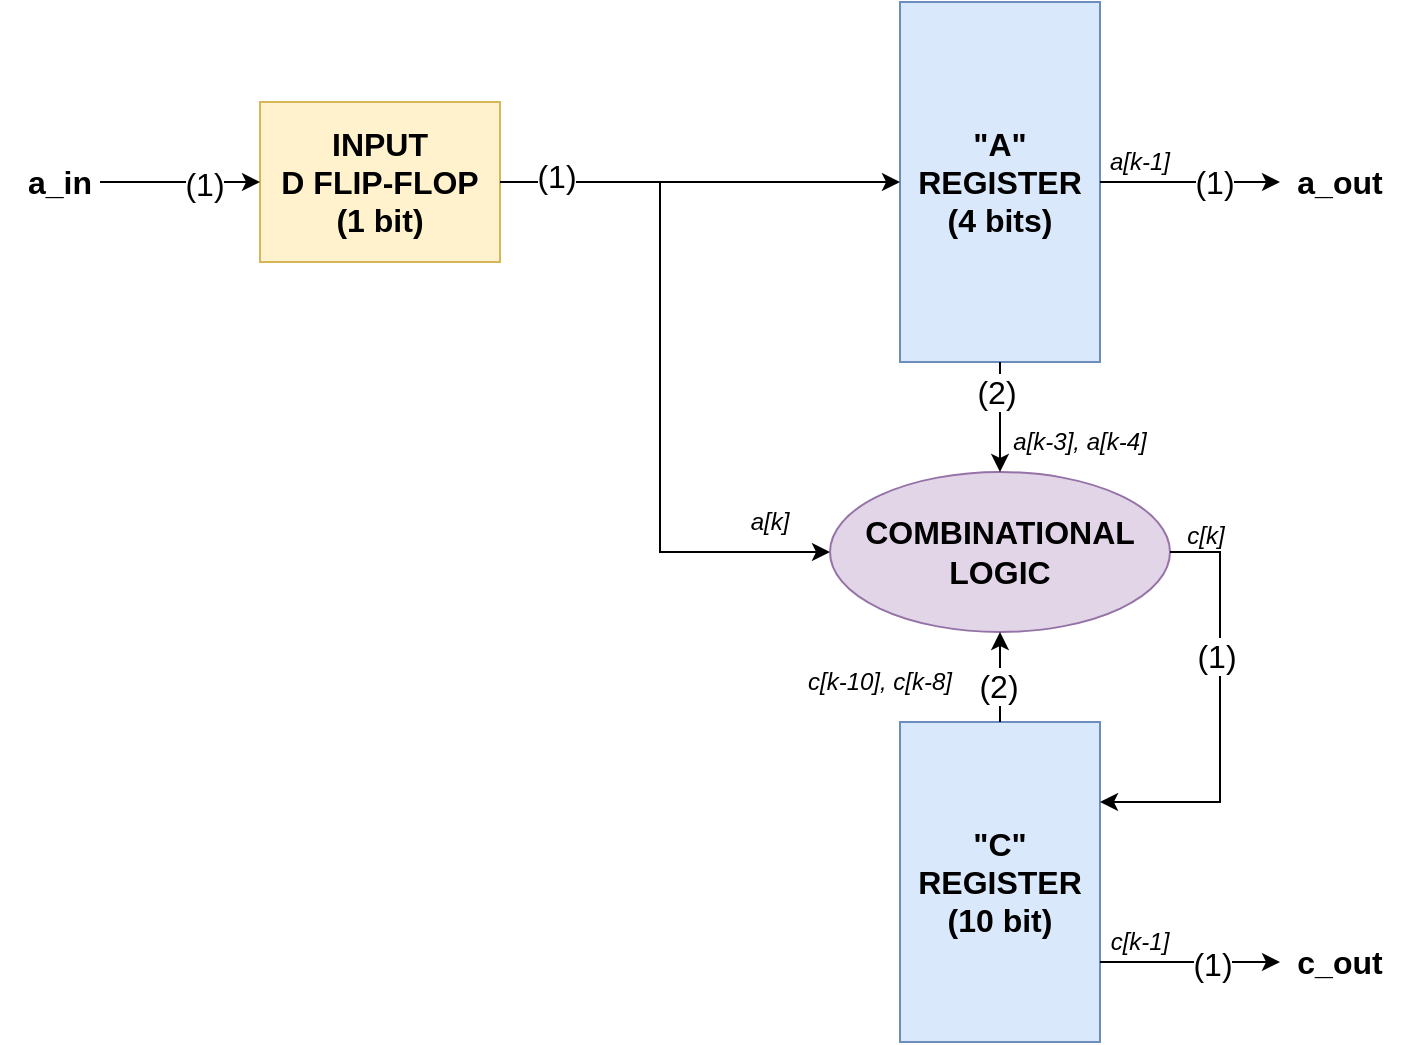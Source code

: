 <mxfile version="16.0.2" type="device"><diagram name="Page-1" id="7e0a89b8-554c-2b80-1dc8-d5c74ca68de4"><mxGraphModel dx="1084" dy="688" grid="1" gridSize="10" guides="1" tooltips="1" connect="1" arrows="1" fold="1" page="1" pageScale="1" pageWidth="1100" pageHeight="850" background="none" math="0" shadow="0"><root><mxCell id="0"/><mxCell id="1" parent="0"/><mxCell id="ptybCMaQ44l19-0FptiN-1" value="&lt;span&gt;INPUT&lt;/span&gt;&lt;br&gt;&lt;span&gt;D FLIP-FLOP&lt;br&gt;(1 bit)&lt;/span&gt;" style="rounded=0;whiteSpace=wrap;html=1;fontSize=16;fillColor=#fff2cc;strokeColor=#d6b656;fontStyle=1" parent="1" vertex="1"><mxGeometry x="160" y="160" width="120" height="80" as="geometry"/></mxCell><mxCell id="ptybCMaQ44l19-0FptiN-2" value="&quot;A&quot;&lt;br&gt;REGISTER&lt;br&gt;(4 bits)" style="rounded=0;whiteSpace=wrap;html=1;fontSize=16;fillColor=#dae8fc;strokeColor=#6c8ebf;fontStyle=1" parent="1" vertex="1"><mxGeometry x="480" y="110" width="100" height="180" as="geometry"/></mxCell><mxCell id="ptybCMaQ44l19-0FptiN-3" value="&quot;C&quot;&lt;br&gt;REGISTER&lt;br&gt;(10 bit)" style="rounded=0;whiteSpace=wrap;html=1;fontSize=16;fillColor=#dae8fc;strokeColor=#6c8ebf;fontStyle=1" parent="1" vertex="1"><mxGeometry x="480" y="470" width="100" height="160" as="geometry"/></mxCell><mxCell id="ptybCMaQ44l19-0FptiN-4" value="" style="endArrow=classic;html=1;rounded=0;fontSize=16;entryX=0;entryY=0.5;entryDx=0;entryDy=0;" parent="1" target="ptybCMaQ44l19-0FptiN-1" edge="1"><mxGeometry width="50" height="50" relative="1" as="geometry"><mxPoint x="80" y="200" as="sourcePoint"/><mxPoint x="490" y="280" as="targetPoint"/></mxGeometry></mxCell><mxCell id="ptybCMaQ44l19-0FptiN-5" value="(1)" style="edgeLabel;html=1;align=center;verticalAlign=middle;resizable=0;points=[];fontSize=16;" parent="ptybCMaQ44l19-0FptiN-4" vertex="1" connectable="0"><mxGeometry x="0.286" y="-1" relative="1" as="geometry"><mxPoint as="offset"/></mxGeometry></mxCell><mxCell id="ptybCMaQ44l19-0FptiN-6" value="a_in" style="text;html=1;strokeColor=none;fillColor=none;align=center;verticalAlign=middle;whiteSpace=wrap;rounded=0;fontSize=16;fontStyle=1" parent="1" vertex="1"><mxGeometry x="30" y="185" width="60" height="30" as="geometry"/></mxCell><mxCell id="ptybCMaQ44l19-0FptiN-7" value="" style="endArrow=classic;html=1;rounded=0;fontSize=16;exitX=1;exitY=0.5;exitDx=0;exitDy=0;entryX=0;entryY=0.5;entryDx=0;entryDy=0;" parent="1" source="ptybCMaQ44l19-0FptiN-1" target="ptybCMaQ44l19-0FptiN-2" edge="1"><mxGeometry width="50" height="50" relative="1" as="geometry"><mxPoint x="440" y="330" as="sourcePoint"/><mxPoint x="490" y="280" as="targetPoint"/></mxGeometry></mxCell><mxCell id="ptybCMaQ44l19-0FptiN-8" value="(1)" style="edgeLabel;html=1;align=center;verticalAlign=middle;resizable=0;points=[];fontSize=16;" parent="ptybCMaQ44l19-0FptiN-7" vertex="1" connectable="0"><mxGeometry x="-0.721" y="3" relative="1" as="geometry"><mxPoint as="offset"/></mxGeometry></mxCell><mxCell id="ptybCMaQ44l19-0FptiN-11" value="" style="endArrow=classic;html=1;rounded=0;fontSize=16;entryX=0;entryY=0.5;entryDx=0;entryDy=0;" parent="1" target="ptybCMaQ44l19-0FptiN-12" edge="1"><mxGeometry width="50" height="50" relative="1" as="geometry"><mxPoint x="360" y="200" as="sourcePoint"/><mxPoint x="470" y="370" as="targetPoint"/><Array as="points"><mxPoint x="360" y="385"/></Array></mxGeometry></mxCell><mxCell id="ptybCMaQ44l19-0FptiN-12" value="COMBINATIONAL&lt;br&gt;LOGIC" style="ellipse;whiteSpace=wrap;html=1;fontSize=16;fillColor=#e1d5e7;strokeColor=#9673a6;fontStyle=1" parent="1" vertex="1"><mxGeometry x="445" y="345" width="170" height="80" as="geometry"/></mxCell><mxCell id="ptybCMaQ44l19-0FptiN-13" value="" style="endArrow=classic;html=1;rounded=0;fontSize=16;exitX=0.5;exitY=1;exitDx=0;exitDy=0;entryX=0.5;entryY=0;entryDx=0;entryDy=0;exitPerimeter=0;" parent="1" source="ptybCMaQ44l19-0FptiN-2" target="ptybCMaQ44l19-0FptiN-12" edge="1"><mxGeometry width="50" height="50" relative="1" as="geometry"><mxPoint x="440" y="320" as="sourcePoint"/><mxPoint x="490" y="270" as="targetPoint"/></mxGeometry></mxCell><mxCell id="ptybCMaQ44l19-0FptiN-14" value="(2)" style="edgeLabel;html=1;align=center;verticalAlign=middle;resizable=0;points=[];fontSize=16;" parent="ptybCMaQ44l19-0FptiN-13" vertex="1" connectable="0"><mxGeometry x="-0.477" y="-2" relative="1" as="geometry"><mxPoint as="offset"/></mxGeometry></mxCell><mxCell id="ptybCMaQ44l19-0FptiN-16" value="" style="endArrow=classic;html=1;rounded=0;fontSize=16;exitX=0.5;exitY=0;exitDx=0;exitDy=0;entryX=0.5;entryY=1;entryDx=0;entryDy=0;" parent="1" source="ptybCMaQ44l19-0FptiN-3" target="ptybCMaQ44l19-0FptiN-12" edge="1"><mxGeometry width="50" height="50" relative="1" as="geometry"><mxPoint x="440" y="320" as="sourcePoint"/><mxPoint x="490" y="270" as="targetPoint"/></mxGeometry></mxCell><mxCell id="ptybCMaQ44l19-0FptiN-17" value="(2)" style="edgeLabel;html=1;align=center;verticalAlign=middle;resizable=0;points=[];fontSize=16;" parent="ptybCMaQ44l19-0FptiN-16" vertex="1" connectable="0"><mxGeometry x="-0.168" y="1" relative="1" as="geometry"><mxPoint as="offset"/></mxGeometry></mxCell><mxCell id="ptybCMaQ44l19-0FptiN-20" value="" style="endArrow=classic;html=1;rounded=0;fontSize=16;entryX=1;entryY=0.25;entryDx=0;entryDy=0;exitX=1;exitY=0.5;exitDx=0;exitDy=0;" parent="1" source="ptybCMaQ44l19-0FptiN-12" target="ptybCMaQ44l19-0FptiN-3" edge="1"><mxGeometry width="50" height="50" relative="1" as="geometry"><mxPoint x="660" y="385" as="sourcePoint"/><mxPoint x="680" y="510" as="targetPoint"/><Array as="points"><mxPoint x="640" y="385"/><mxPoint x="640" y="510"/></Array></mxGeometry></mxCell><mxCell id="ptybCMaQ44l19-0FptiN-30" value="&lt;font style=&quot;font-size: 16px&quot;&gt;(1)&lt;/font&gt;" style="edgeLabel;html=1;align=center;verticalAlign=middle;resizable=0;points=[];" parent="ptybCMaQ44l19-0FptiN-20" vertex="1" connectable="0"><mxGeometry x="-0.268" y="-2" relative="1" as="geometry"><mxPoint as="offset"/></mxGeometry></mxCell><mxCell id="ptybCMaQ44l19-0FptiN-21" value="a_out" style="text;html=1;strokeColor=none;fillColor=none;align=center;verticalAlign=middle;whiteSpace=wrap;rounded=0;fontSize=16;fontStyle=1" parent="1" vertex="1"><mxGeometry x="670" y="185" width="60" height="30" as="geometry"/></mxCell><mxCell id="ptybCMaQ44l19-0FptiN-22" value="c_out" style="text;html=1;strokeColor=none;fillColor=none;align=center;verticalAlign=middle;whiteSpace=wrap;rounded=0;fontSize=16;fontStyle=1" parent="1" vertex="1"><mxGeometry x="670" y="575" width="60" height="30" as="geometry"/></mxCell><mxCell id="ptybCMaQ44l19-0FptiN-23" value="" style="endArrow=classic;html=1;rounded=0;fontSize=16;exitX=1;exitY=0.5;exitDx=0;exitDy=0;entryX=0;entryY=0.5;entryDx=0;entryDy=0;" parent="1" source="ptybCMaQ44l19-0FptiN-2" target="ptybCMaQ44l19-0FptiN-21" edge="1"><mxGeometry width="50" height="50" relative="1" as="geometry"><mxPoint x="800" y="200" as="sourcePoint"/><mxPoint x="500" y="300" as="targetPoint"/></mxGeometry></mxCell><mxCell id="ptybCMaQ44l19-0FptiN-24" value="&lt;font style=&quot;font-size: 16px;&quot;&gt;(1)&lt;/font&gt;" style="edgeLabel;html=1;align=center;verticalAlign=middle;resizable=0;points=[];fontSize=16;" parent="ptybCMaQ44l19-0FptiN-23" vertex="1" connectable="0"><mxGeometry x="0.358" y="-2" relative="1" as="geometry"><mxPoint x="-4" y="-2" as="offset"/></mxGeometry></mxCell><mxCell id="ptybCMaQ44l19-0FptiN-25" value="" style="endArrow=classic;html=1;rounded=0;fontSize=16;exitX=1;exitY=0.75;exitDx=0;exitDy=0;entryX=0;entryY=0.5;entryDx=0;entryDy=0;" parent="1" source="ptybCMaQ44l19-0FptiN-3" target="ptybCMaQ44l19-0FptiN-22" edge="1"><mxGeometry width="50" height="50" relative="1" as="geometry"><mxPoint x="800" y="590" as="sourcePoint"/><mxPoint x="820" y="665" as="targetPoint"/></mxGeometry></mxCell><mxCell id="ptybCMaQ44l19-0FptiN-26" value="(1)" style="edgeLabel;html=1;align=center;verticalAlign=middle;resizable=0;points=[];fontSize=16;" parent="ptybCMaQ44l19-0FptiN-25" vertex="1" connectable="0"><mxGeometry x="-0.38" y="-1" relative="1" as="geometry"><mxPoint x="28" as="offset"/></mxGeometry></mxCell><mxCell id="ptybCMaQ44l19-0FptiN-27" value="&lt;i&gt;a[k]&lt;/i&gt;" style="text;html=1;strokeColor=none;fillColor=none;align=center;verticalAlign=middle;whiteSpace=wrap;rounded=0;" parent="1" vertex="1"><mxGeometry x="400" y="360" width="30" height="20" as="geometry"/></mxCell><mxCell id="ptybCMaQ44l19-0FptiN-28" value="&lt;i&gt;a[k-3], a[k-4]&lt;/i&gt;" style="text;html=1;strokeColor=none;fillColor=none;align=center;verticalAlign=middle;whiteSpace=wrap;rounded=0;" parent="1" vertex="1"><mxGeometry x="530" y="320" width="80" height="20" as="geometry"/></mxCell><mxCell id="ptybCMaQ44l19-0FptiN-29" value="&lt;i&gt;c[k-10], c[k-8]&lt;/i&gt;" style="text;html=1;strokeColor=none;fillColor=none;align=center;verticalAlign=middle;whiteSpace=wrap;rounded=0;" parent="1" vertex="1"><mxGeometry x="430" y="440" width="80" height="20" as="geometry"/></mxCell><mxCell id="zivPFSTVtCKWqJjcUmuR-1" value="&lt;i&gt;a[k-1]&lt;/i&gt;" style="text;html=1;strokeColor=none;fillColor=none;align=center;verticalAlign=middle;whiteSpace=wrap;rounded=0;" vertex="1" parent="1"><mxGeometry x="580" y="180" width="40" height="20" as="geometry"/></mxCell><mxCell id="zivPFSTVtCKWqJjcUmuR-2" value="&lt;i&gt;c[k-1]&lt;/i&gt;" style="text;html=1;strokeColor=none;fillColor=none;align=center;verticalAlign=middle;whiteSpace=wrap;rounded=0;" vertex="1" parent="1"><mxGeometry x="580" y="570" width="40" height="20" as="geometry"/></mxCell><mxCell id="zivPFSTVtCKWqJjcUmuR-3" value="&lt;i&gt;c[k]&lt;/i&gt;" style="text;html=1;strokeColor=none;fillColor=none;align=center;verticalAlign=middle;whiteSpace=wrap;rounded=0;" vertex="1" parent="1"><mxGeometry x="613" y="371" width="40" height="12" as="geometry"/></mxCell></root></mxGraphModel></diagram></mxfile>